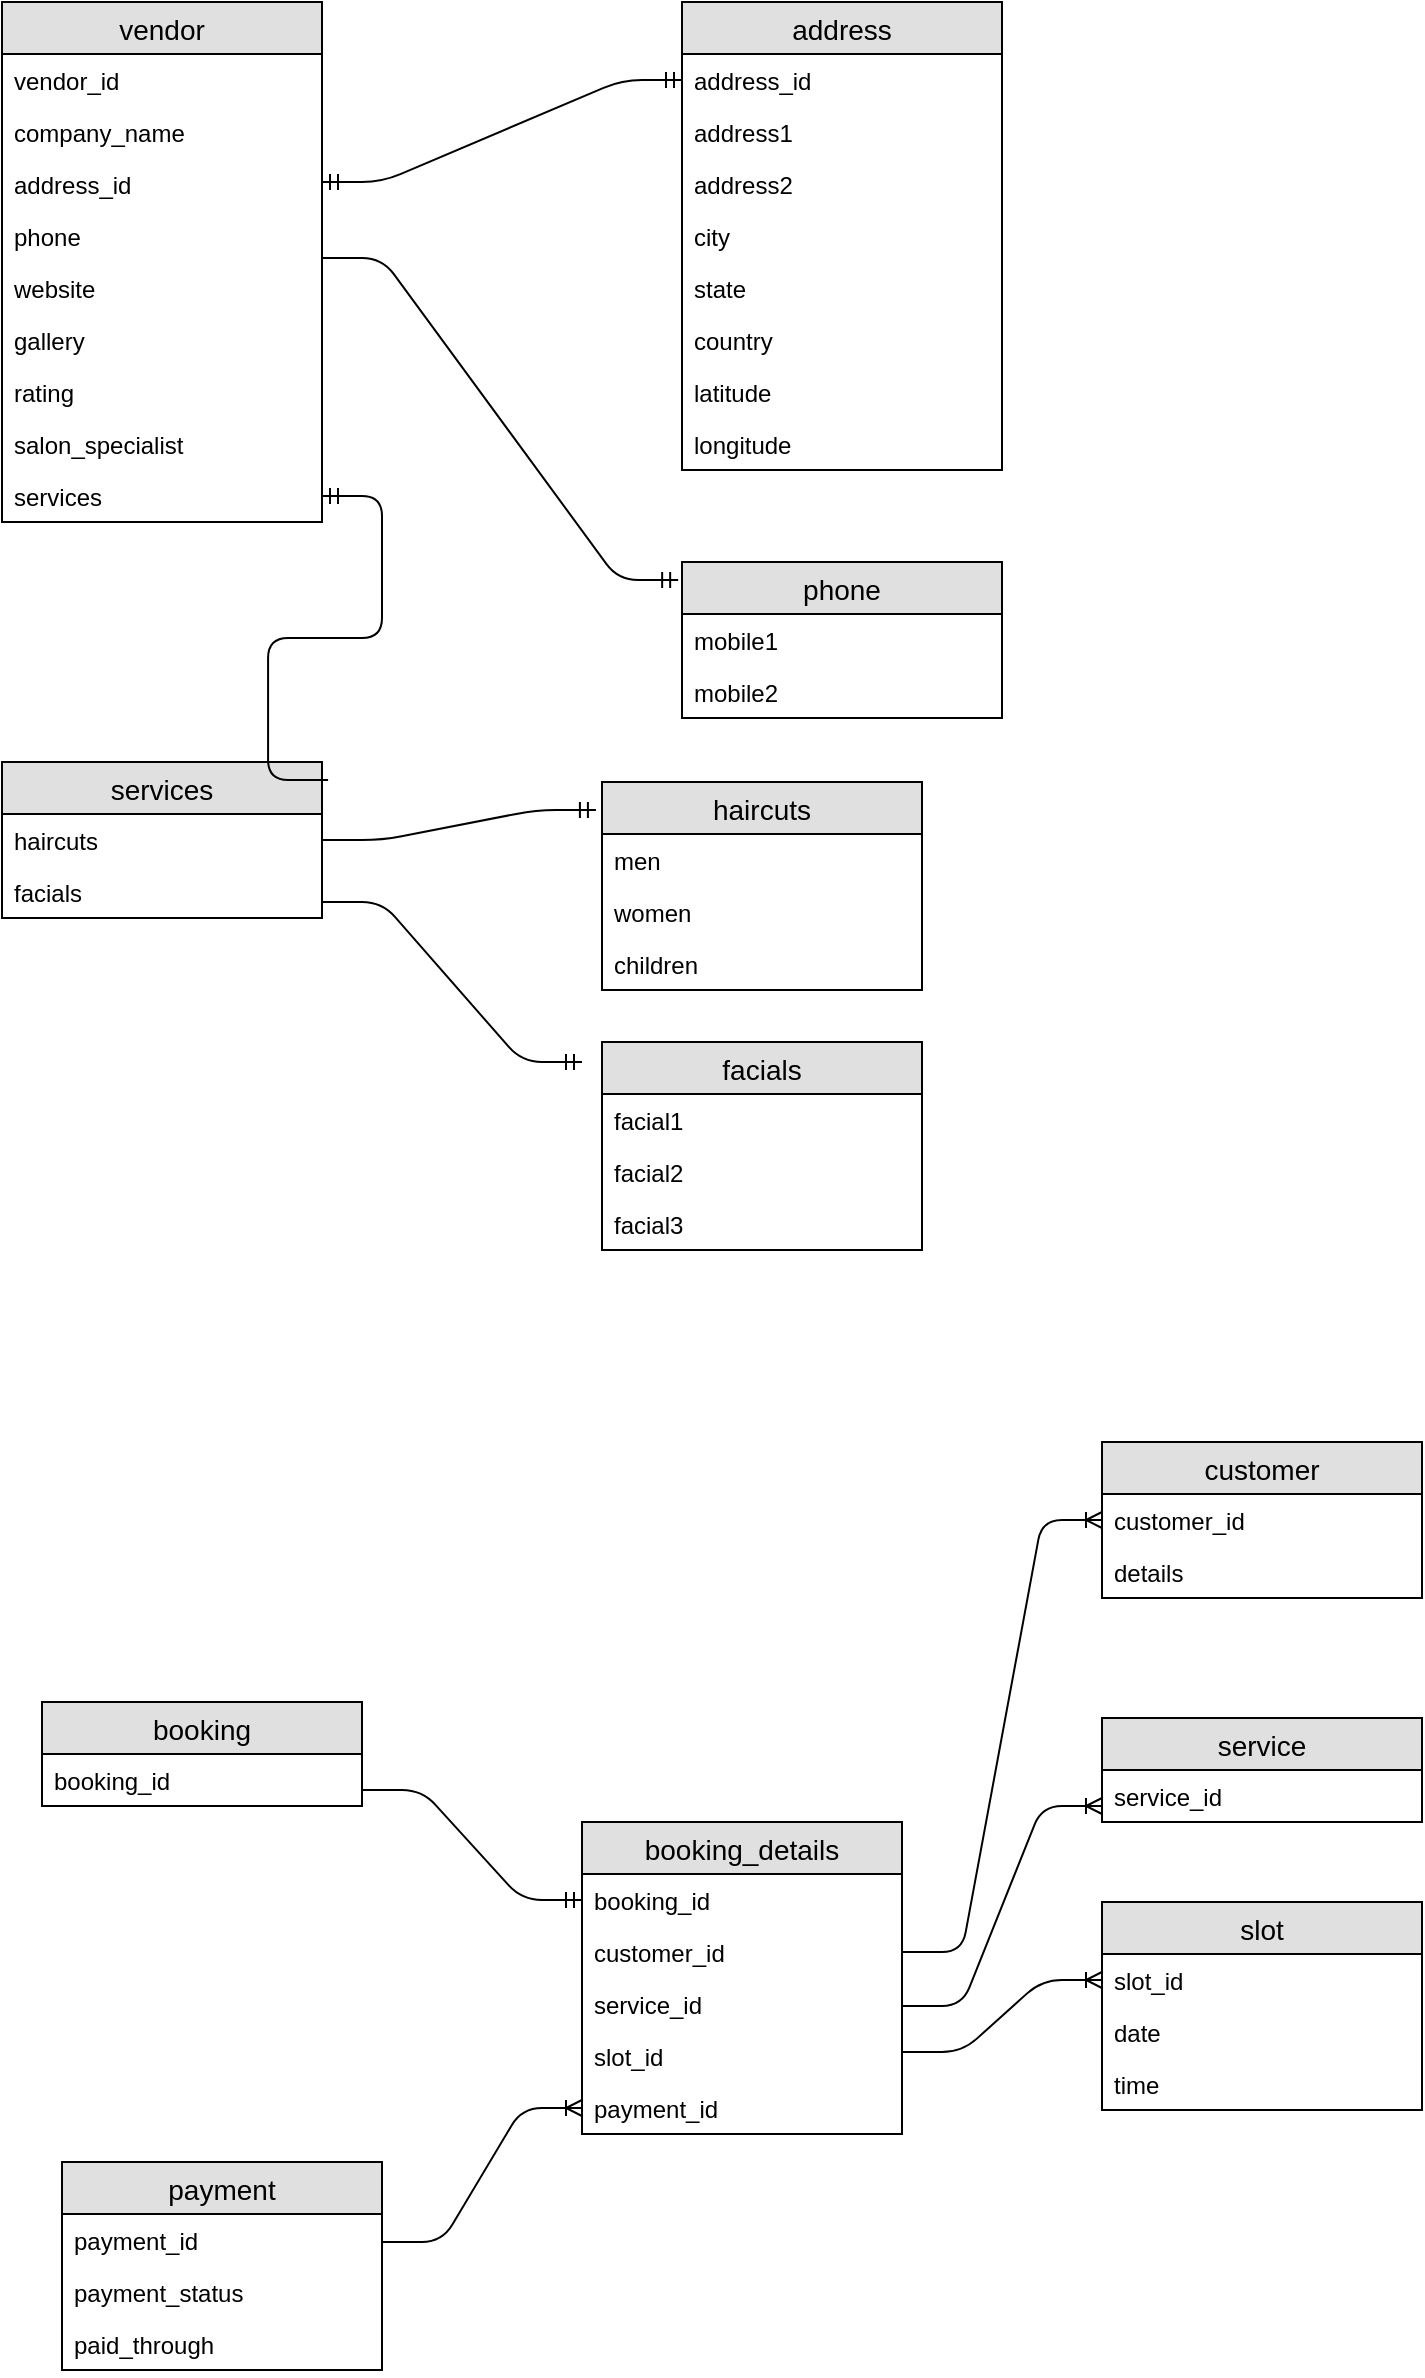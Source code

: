 <mxfile version="12.3.3" type="github" pages="1">
  <diagram id="6Ot24iPqNrYB9kydtLQv" name="Page-1">
    <mxGraphModel dx="1070" dy="579" grid="1" gridSize="10" guides="1" tooltips="1" connect="1" arrows="1" fold="1" page="1" pageScale="1" pageWidth="850" pageHeight="1100" math="0" shadow="0">
      <root>
        <mxCell id="0"/>
        <mxCell id="1" parent="0"/>
        <mxCell id="uFHZn2Cr9thE2j85Ta_8-3" value="vendor" style="swimlane;fontStyle=0;childLayout=stackLayout;horizontal=1;startSize=26;fillColor=#e0e0e0;horizontalStack=0;resizeParent=1;resizeParentMax=0;resizeLast=0;collapsible=1;marginBottom=0;swimlaneFillColor=#ffffff;align=center;fontSize=14;" vertex="1" parent="1">
          <mxGeometry x="20" y="20" width="160" height="260" as="geometry"/>
        </mxCell>
        <mxCell id="uFHZn2Cr9thE2j85Ta_8-4" value="vendor_id&#xa;" style="text;strokeColor=none;fillColor=none;spacingLeft=4;spacingRight=4;overflow=hidden;rotatable=0;points=[[0,0.5],[1,0.5]];portConstraint=eastwest;fontSize=12;" vertex="1" parent="uFHZn2Cr9thE2j85Ta_8-3">
          <mxGeometry y="26" width="160" height="26" as="geometry"/>
        </mxCell>
        <mxCell id="uFHZn2Cr9thE2j85Ta_8-5" value="company_name" style="text;strokeColor=none;fillColor=none;spacingLeft=4;spacingRight=4;overflow=hidden;rotatable=0;points=[[0,0.5],[1,0.5]];portConstraint=eastwest;fontSize=12;" vertex="1" parent="uFHZn2Cr9thE2j85Ta_8-3">
          <mxGeometry y="52" width="160" height="26" as="geometry"/>
        </mxCell>
        <mxCell id="uFHZn2Cr9thE2j85Ta_8-6" value="address_id&#xa;" style="text;strokeColor=none;fillColor=none;spacingLeft=4;spacingRight=4;overflow=hidden;rotatable=0;points=[[0,0.5],[1,0.5]];portConstraint=eastwest;fontSize=12;" vertex="1" parent="uFHZn2Cr9thE2j85Ta_8-3">
          <mxGeometry y="78" width="160" height="26" as="geometry"/>
        </mxCell>
        <mxCell id="uFHZn2Cr9thE2j85Ta_8-7" value="phone" style="text;strokeColor=none;fillColor=none;spacingLeft=4;spacingRight=4;overflow=hidden;rotatable=0;points=[[0,0.5],[1,0.5]];portConstraint=eastwest;fontSize=12;" vertex="1" parent="uFHZn2Cr9thE2j85Ta_8-3">
          <mxGeometry y="104" width="160" height="26" as="geometry"/>
        </mxCell>
        <mxCell id="uFHZn2Cr9thE2j85Ta_8-22" value="website&#xa;" style="text;strokeColor=none;fillColor=none;spacingLeft=4;spacingRight=4;overflow=hidden;rotatable=0;points=[[0,0.5],[1,0.5]];portConstraint=eastwest;fontSize=12;" vertex="1" parent="uFHZn2Cr9thE2j85Ta_8-3">
          <mxGeometry y="130" width="160" height="26" as="geometry"/>
        </mxCell>
        <mxCell id="uFHZn2Cr9thE2j85Ta_8-54" value="gallery&#xa;" style="text;strokeColor=none;fillColor=none;spacingLeft=4;spacingRight=4;overflow=hidden;rotatable=0;points=[[0,0.5],[1,0.5]];portConstraint=eastwest;fontSize=12;" vertex="1" parent="uFHZn2Cr9thE2j85Ta_8-3">
          <mxGeometry y="156" width="160" height="26" as="geometry"/>
        </mxCell>
        <mxCell id="uFHZn2Cr9thE2j85Ta_8-55" value="rating" style="text;strokeColor=none;fillColor=none;spacingLeft=4;spacingRight=4;overflow=hidden;rotatable=0;points=[[0,0.5],[1,0.5]];portConstraint=eastwest;fontSize=12;" vertex="1" parent="uFHZn2Cr9thE2j85Ta_8-3">
          <mxGeometry y="182" width="160" height="26" as="geometry"/>
        </mxCell>
        <mxCell id="uFHZn2Cr9thE2j85Ta_8-56" value="salon_specialist" style="text;strokeColor=none;fillColor=none;spacingLeft=4;spacingRight=4;overflow=hidden;rotatable=0;points=[[0,0.5],[1,0.5]];portConstraint=eastwest;fontSize=12;" vertex="1" parent="uFHZn2Cr9thE2j85Ta_8-3">
          <mxGeometry y="208" width="160" height="26" as="geometry"/>
        </mxCell>
        <mxCell id="uFHZn2Cr9thE2j85Ta_8-32" value="services" style="text;strokeColor=none;fillColor=none;spacingLeft=4;spacingRight=4;overflow=hidden;rotatable=0;points=[[0,0.5],[1,0.5]];portConstraint=eastwest;fontSize=12;" vertex="1" parent="uFHZn2Cr9thE2j85Ta_8-3">
          <mxGeometry y="234" width="160" height="26" as="geometry"/>
        </mxCell>
        <mxCell id="uFHZn2Cr9thE2j85Ta_8-8" value="address" style="swimlane;fontStyle=0;childLayout=stackLayout;horizontal=1;startSize=26;fillColor=#e0e0e0;horizontalStack=0;resizeParent=1;resizeParentMax=0;resizeLast=0;collapsible=1;marginBottom=0;swimlaneFillColor=#ffffff;align=center;fontSize=14;" vertex="1" parent="1">
          <mxGeometry x="360" y="20" width="160" height="234" as="geometry"/>
        </mxCell>
        <mxCell id="uFHZn2Cr9thE2j85Ta_8-9" value="address_id&#xa;" style="text;strokeColor=none;fillColor=none;spacingLeft=4;spacingRight=4;overflow=hidden;rotatable=0;points=[[0,0.5],[1,0.5]];portConstraint=eastwest;fontSize=12;" vertex="1" parent="uFHZn2Cr9thE2j85Ta_8-8">
          <mxGeometry y="26" width="160" height="26" as="geometry"/>
        </mxCell>
        <mxCell id="uFHZn2Cr9thE2j85Ta_8-10" value="address1" style="text;strokeColor=none;fillColor=none;spacingLeft=4;spacingRight=4;overflow=hidden;rotatable=0;points=[[0,0.5],[1,0.5]];portConstraint=eastwest;fontSize=12;" vertex="1" parent="uFHZn2Cr9thE2j85Ta_8-8">
          <mxGeometry y="52" width="160" height="26" as="geometry"/>
        </mxCell>
        <mxCell id="uFHZn2Cr9thE2j85Ta_8-11" value="address2&#xa;" style="text;strokeColor=none;fillColor=none;spacingLeft=4;spacingRight=4;overflow=hidden;rotatable=0;points=[[0,0.5],[1,0.5]];portConstraint=eastwest;fontSize=12;" vertex="1" parent="uFHZn2Cr9thE2j85Ta_8-8">
          <mxGeometry y="78" width="160" height="26" as="geometry"/>
        </mxCell>
        <mxCell id="uFHZn2Cr9thE2j85Ta_8-12" value="city&#xa;" style="text;strokeColor=none;fillColor=none;spacingLeft=4;spacingRight=4;overflow=hidden;rotatable=0;points=[[0,0.5],[1,0.5]];portConstraint=eastwest;fontSize=12;" vertex="1" parent="uFHZn2Cr9thE2j85Ta_8-8">
          <mxGeometry y="104" width="160" height="26" as="geometry"/>
        </mxCell>
        <mxCell id="uFHZn2Cr9thE2j85Ta_8-13" value="state&#xa;" style="text;strokeColor=none;fillColor=none;spacingLeft=4;spacingRight=4;overflow=hidden;rotatable=0;points=[[0,0.5],[1,0.5]];portConstraint=eastwest;fontSize=12;" vertex="1" parent="uFHZn2Cr9thE2j85Ta_8-8">
          <mxGeometry y="130" width="160" height="26" as="geometry"/>
        </mxCell>
        <mxCell id="uFHZn2Cr9thE2j85Ta_8-17" value="country" style="text;strokeColor=none;fillColor=none;spacingLeft=4;spacingRight=4;overflow=hidden;rotatable=0;points=[[0,0.5],[1,0.5]];portConstraint=eastwest;fontSize=12;" vertex="1" parent="uFHZn2Cr9thE2j85Ta_8-8">
          <mxGeometry y="156" width="160" height="26" as="geometry"/>
        </mxCell>
        <mxCell id="uFHZn2Cr9thE2j85Ta_8-14" value="latitude" style="text;strokeColor=none;fillColor=none;spacingLeft=4;spacingRight=4;overflow=hidden;rotatable=0;points=[[0,0.5],[1,0.5]];portConstraint=eastwest;fontSize=12;" vertex="1" parent="uFHZn2Cr9thE2j85Ta_8-8">
          <mxGeometry y="182" width="160" height="26" as="geometry"/>
        </mxCell>
        <mxCell id="uFHZn2Cr9thE2j85Ta_8-15" value="longitude&#xa;" style="text;strokeColor=none;fillColor=none;spacingLeft=4;spacingRight=4;overflow=hidden;rotatable=0;points=[[0,0.5],[1,0.5]];portConstraint=eastwest;fontSize=12;" vertex="1" parent="uFHZn2Cr9thE2j85Ta_8-8">
          <mxGeometry y="208" width="160" height="26" as="geometry"/>
        </mxCell>
        <mxCell id="uFHZn2Cr9thE2j85Ta_8-18" value="phone" style="swimlane;fontStyle=0;childLayout=stackLayout;horizontal=1;startSize=26;fillColor=#e0e0e0;horizontalStack=0;resizeParent=1;resizeParentMax=0;resizeLast=0;collapsible=1;marginBottom=0;swimlaneFillColor=#ffffff;align=center;fontSize=14;" vertex="1" parent="1">
          <mxGeometry x="360" y="300" width="160" height="78" as="geometry"/>
        </mxCell>
        <mxCell id="uFHZn2Cr9thE2j85Ta_8-19" value="mobile1&#xa;" style="text;strokeColor=none;fillColor=none;spacingLeft=4;spacingRight=4;overflow=hidden;rotatable=0;points=[[0,0.5],[1,0.5]];portConstraint=eastwest;fontSize=12;" vertex="1" parent="uFHZn2Cr9thE2j85Ta_8-18">
          <mxGeometry y="26" width="160" height="26" as="geometry"/>
        </mxCell>
        <mxCell id="uFHZn2Cr9thE2j85Ta_8-20" value="mobile2&#xa;" style="text;strokeColor=none;fillColor=none;spacingLeft=4;spacingRight=4;overflow=hidden;rotatable=0;points=[[0,0.5],[1,0.5]];portConstraint=eastwest;fontSize=12;" vertex="1" parent="uFHZn2Cr9thE2j85Ta_8-18">
          <mxGeometry y="52" width="160" height="26" as="geometry"/>
        </mxCell>
        <mxCell id="uFHZn2Cr9thE2j85Ta_8-26" value="" style="edgeStyle=entityRelationEdgeStyle;fontSize=12;html=1;endArrow=ERmandOne;startArrow=ERmandOne;entryX=0;entryY=0.5;entryDx=0;entryDy=0;" edge="1" parent="1" target="uFHZn2Cr9thE2j85Ta_8-9">
          <mxGeometry width="100" height="100" relative="1" as="geometry">
            <mxPoint x="180" y="110" as="sourcePoint"/>
            <mxPoint x="280" y="10" as="targetPoint"/>
          </mxGeometry>
        </mxCell>
        <mxCell id="uFHZn2Cr9thE2j85Ta_8-27" value="" style="edgeStyle=entityRelationEdgeStyle;fontSize=12;html=1;endArrow=ERmandOne;entryX=-0.012;entryY=0.115;entryDx=0;entryDy=0;entryPerimeter=0;" edge="1" parent="1" target="uFHZn2Cr9thE2j85Ta_8-18">
          <mxGeometry width="100" height="100" relative="1" as="geometry">
            <mxPoint x="180" y="148" as="sourcePoint"/>
            <mxPoint x="350" y="310" as="targetPoint"/>
          </mxGeometry>
        </mxCell>
        <mxCell id="uFHZn2Cr9thE2j85Ta_8-28" value="services" style="swimlane;fontStyle=0;childLayout=stackLayout;horizontal=1;startSize=26;fillColor=#e0e0e0;horizontalStack=0;resizeParent=1;resizeParentMax=0;resizeLast=0;collapsible=1;marginBottom=0;swimlaneFillColor=#ffffff;align=center;fontSize=14;" vertex="1" parent="1">
          <mxGeometry x="20" y="400" width="160" height="78" as="geometry"/>
        </mxCell>
        <mxCell id="uFHZn2Cr9thE2j85Ta_8-29" value="haircuts&#xa;" style="text;strokeColor=none;fillColor=none;spacingLeft=4;spacingRight=4;overflow=hidden;rotatable=0;points=[[0,0.5],[1,0.5]];portConstraint=eastwest;fontSize=12;" vertex="1" parent="uFHZn2Cr9thE2j85Ta_8-28">
          <mxGeometry y="26" width="160" height="26" as="geometry"/>
        </mxCell>
        <mxCell id="uFHZn2Cr9thE2j85Ta_8-30" value="facials" style="text;strokeColor=none;fillColor=none;spacingLeft=4;spacingRight=4;overflow=hidden;rotatable=0;points=[[0,0.5],[1,0.5]];portConstraint=eastwest;fontSize=12;" vertex="1" parent="uFHZn2Cr9thE2j85Ta_8-28">
          <mxGeometry y="52" width="160" height="26" as="geometry"/>
        </mxCell>
        <mxCell id="uFHZn2Cr9thE2j85Ta_8-33" value="" style="edgeStyle=entityRelationEdgeStyle;fontSize=12;html=1;endArrow=ERmandOne;exitX=1.019;exitY=0.115;exitDx=0;exitDy=0;exitPerimeter=0;" edge="1" parent="1" source="uFHZn2Cr9thE2j85Ta_8-28" target="uFHZn2Cr9thE2j85Ta_8-32">
          <mxGeometry width="100" height="100" relative="1" as="geometry">
            <mxPoint x="190" y="410" as="sourcePoint"/>
            <mxPoint x="20" y="190" as="targetPoint"/>
          </mxGeometry>
        </mxCell>
        <mxCell id="uFHZn2Cr9thE2j85Ta_8-34" value="haircuts" style="swimlane;fontStyle=0;childLayout=stackLayout;horizontal=1;startSize=26;fillColor=#e0e0e0;horizontalStack=0;resizeParent=1;resizeParentMax=0;resizeLast=0;collapsible=1;marginBottom=0;swimlaneFillColor=#ffffff;align=center;fontSize=14;" vertex="1" parent="1">
          <mxGeometry x="320" y="410" width="160" height="104" as="geometry"/>
        </mxCell>
        <mxCell id="uFHZn2Cr9thE2j85Ta_8-35" value="men" style="text;strokeColor=none;fillColor=none;spacingLeft=4;spacingRight=4;overflow=hidden;rotatable=0;points=[[0,0.5],[1,0.5]];portConstraint=eastwest;fontSize=12;" vertex="1" parent="uFHZn2Cr9thE2j85Ta_8-34">
          <mxGeometry y="26" width="160" height="26" as="geometry"/>
        </mxCell>
        <mxCell id="uFHZn2Cr9thE2j85Ta_8-36" value="women" style="text;strokeColor=none;fillColor=none;spacingLeft=4;spacingRight=4;overflow=hidden;rotatable=0;points=[[0,0.5],[1,0.5]];portConstraint=eastwest;fontSize=12;" vertex="1" parent="uFHZn2Cr9thE2j85Ta_8-34">
          <mxGeometry y="52" width="160" height="26" as="geometry"/>
        </mxCell>
        <mxCell id="uFHZn2Cr9thE2j85Ta_8-37" value="children&#xa;" style="text;strokeColor=none;fillColor=none;spacingLeft=4;spacingRight=4;overflow=hidden;rotatable=0;points=[[0,0.5],[1,0.5]];portConstraint=eastwest;fontSize=12;" vertex="1" parent="uFHZn2Cr9thE2j85Ta_8-34">
          <mxGeometry y="78" width="160" height="26" as="geometry"/>
        </mxCell>
        <mxCell id="uFHZn2Cr9thE2j85Ta_8-38" value="facials" style="swimlane;fontStyle=0;childLayout=stackLayout;horizontal=1;startSize=26;fillColor=#e0e0e0;horizontalStack=0;resizeParent=1;resizeParentMax=0;resizeLast=0;collapsible=1;marginBottom=0;swimlaneFillColor=#ffffff;align=center;fontSize=14;" vertex="1" parent="1">
          <mxGeometry x="320" y="540" width="160" height="104" as="geometry"/>
        </mxCell>
        <mxCell id="uFHZn2Cr9thE2j85Ta_8-39" value="facial1&#xa;" style="text;strokeColor=none;fillColor=none;spacingLeft=4;spacingRight=4;overflow=hidden;rotatable=0;points=[[0,0.5],[1,0.5]];portConstraint=eastwest;fontSize=12;" vertex="1" parent="uFHZn2Cr9thE2j85Ta_8-38">
          <mxGeometry y="26" width="160" height="26" as="geometry"/>
        </mxCell>
        <mxCell id="uFHZn2Cr9thE2j85Ta_8-40" value="facial2" style="text;strokeColor=none;fillColor=none;spacingLeft=4;spacingRight=4;overflow=hidden;rotatable=0;points=[[0,0.5],[1,0.5]];portConstraint=eastwest;fontSize=12;" vertex="1" parent="uFHZn2Cr9thE2j85Ta_8-38">
          <mxGeometry y="52" width="160" height="26" as="geometry"/>
        </mxCell>
        <mxCell id="uFHZn2Cr9thE2j85Ta_8-41" value="facial3&#xa;" style="text;strokeColor=none;fillColor=none;spacingLeft=4;spacingRight=4;overflow=hidden;rotatable=0;points=[[0,0.5],[1,0.5]];portConstraint=eastwest;fontSize=12;" vertex="1" parent="uFHZn2Cr9thE2j85Ta_8-38">
          <mxGeometry y="78" width="160" height="26" as="geometry"/>
        </mxCell>
        <mxCell id="uFHZn2Cr9thE2j85Ta_8-42" value="" style="edgeStyle=entityRelationEdgeStyle;fontSize=12;html=1;endArrow=ERmandOne;entryX=-0.019;entryY=0.135;entryDx=0;entryDy=0;entryPerimeter=0;" edge="1" parent="1" target="uFHZn2Cr9thE2j85Ta_8-34">
          <mxGeometry width="100" height="100" relative="1" as="geometry">
            <mxPoint x="180" y="439" as="sourcePoint"/>
            <mxPoint x="280" y="339" as="targetPoint"/>
          </mxGeometry>
        </mxCell>
        <mxCell id="uFHZn2Cr9thE2j85Ta_8-43" value="" style="edgeStyle=entityRelationEdgeStyle;fontSize=12;html=1;endArrow=ERmandOne;" edge="1" parent="1">
          <mxGeometry width="100" height="100" relative="1" as="geometry">
            <mxPoint x="180" y="470" as="sourcePoint"/>
            <mxPoint x="310" y="550" as="targetPoint"/>
          </mxGeometry>
        </mxCell>
        <mxCell id="uFHZn2Cr9thE2j85Ta_8-45" value="booking" style="swimlane;fontStyle=0;childLayout=stackLayout;horizontal=1;startSize=26;fillColor=#e0e0e0;horizontalStack=0;resizeParent=1;resizeParentMax=0;resizeLast=0;collapsible=1;marginBottom=0;swimlaneFillColor=#ffffff;align=center;fontSize=14;" vertex="1" parent="1">
          <mxGeometry x="40" y="870" width="160" height="52" as="geometry"/>
        </mxCell>
        <mxCell id="uFHZn2Cr9thE2j85Ta_8-46" value="booking_id" style="text;strokeColor=none;fillColor=none;spacingLeft=4;spacingRight=4;overflow=hidden;rotatable=0;points=[[0,0.5],[1,0.5]];portConstraint=eastwest;fontSize=12;" vertex="1" parent="uFHZn2Cr9thE2j85Ta_8-45">
          <mxGeometry y="26" width="160" height="26" as="geometry"/>
        </mxCell>
        <mxCell id="uFHZn2Cr9thE2j85Ta_8-49" value="booking_details" style="swimlane;fontStyle=0;childLayout=stackLayout;horizontal=1;startSize=26;fillColor=#e0e0e0;horizontalStack=0;resizeParent=1;resizeParentMax=0;resizeLast=0;collapsible=1;marginBottom=0;swimlaneFillColor=#ffffff;align=center;fontSize=14;" vertex="1" parent="1">
          <mxGeometry x="310" y="930" width="160" height="156" as="geometry"/>
        </mxCell>
        <mxCell id="uFHZn2Cr9thE2j85Ta_8-50" value="booking_id" style="text;strokeColor=none;fillColor=none;spacingLeft=4;spacingRight=4;overflow=hidden;rotatable=0;points=[[0,0.5],[1,0.5]];portConstraint=eastwest;fontSize=12;" vertex="1" parent="uFHZn2Cr9thE2j85Ta_8-49">
          <mxGeometry y="26" width="160" height="26" as="geometry"/>
        </mxCell>
        <mxCell id="uFHZn2Cr9thE2j85Ta_8-51" value="customer_id" style="text;strokeColor=none;fillColor=none;spacingLeft=4;spacingRight=4;overflow=hidden;rotatable=0;points=[[0,0.5],[1,0.5]];portConstraint=eastwest;fontSize=12;" vertex="1" parent="uFHZn2Cr9thE2j85Ta_8-49">
          <mxGeometry y="52" width="160" height="26" as="geometry"/>
        </mxCell>
        <mxCell id="uFHZn2Cr9thE2j85Ta_8-70" value="service_id&#xa;" style="text;strokeColor=none;fillColor=none;spacingLeft=4;spacingRight=4;overflow=hidden;rotatable=0;points=[[0,0.5],[1,0.5]];portConstraint=eastwest;fontSize=12;" vertex="1" parent="uFHZn2Cr9thE2j85Ta_8-49">
          <mxGeometry y="78" width="160" height="26" as="geometry"/>
        </mxCell>
        <mxCell id="uFHZn2Cr9thE2j85Ta_8-77" value="slot_id" style="text;strokeColor=none;fillColor=none;spacingLeft=4;spacingRight=4;overflow=hidden;rotatable=0;points=[[0,0.5],[1,0.5]];portConstraint=eastwest;fontSize=12;" vertex="1" parent="uFHZn2Cr9thE2j85Ta_8-49">
          <mxGeometry y="104" width="160" height="26" as="geometry"/>
        </mxCell>
        <mxCell id="uFHZn2Cr9thE2j85Ta_8-52" value="payment_id" style="text;strokeColor=none;fillColor=none;spacingLeft=4;spacingRight=4;overflow=hidden;rotatable=0;points=[[0,0.5],[1,0.5]];portConstraint=eastwest;fontSize=12;" vertex="1" parent="uFHZn2Cr9thE2j85Ta_8-49">
          <mxGeometry y="130" width="160" height="26" as="geometry"/>
        </mxCell>
        <mxCell id="uFHZn2Cr9thE2j85Ta_8-57" value="" style="edgeStyle=entityRelationEdgeStyle;fontSize=12;html=1;endArrow=ERmandOne;entryX=0;entryY=0.5;entryDx=0;entryDy=0;" edge="1" parent="1" target="uFHZn2Cr9thE2j85Ta_8-50">
          <mxGeometry width="100" height="100" relative="1" as="geometry">
            <mxPoint x="200" y="914" as="sourcePoint"/>
            <mxPoint x="300" y="814" as="targetPoint"/>
          </mxGeometry>
        </mxCell>
        <mxCell id="uFHZn2Cr9thE2j85Ta_8-58" value="customer" style="swimlane;fontStyle=0;childLayout=stackLayout;horizontal=1;startSize=26;fillColor=#e0e0e0;horizontalStack=0;resizeParent=1;resizeParentMax=0;resizeLast=0;collapsible=1;marginBottom=0;swimlaneFillColor=#ffffff;align=center;fontSize=14;" vertex="1" parent="1">
          <mxGeometry x="570" y="740" width="160" height="78" as="geometry"/>
        </mxCell>
        <mxCell id="uFHZn2Cr9thE2j85Ta_8-59" value="customer_id&#xa;" style="text;strokeColor=none;fillColor=none;spacingLeft=4;spacingRight=4;overflow=hidden;rotatable=0;points=[[0,0.5],[1,0.5]];portConstraint=eastwest;fontSize=12;" vertex="1" parent="uFHZn2Cr9thE2j85Ta_8-58">
          <mxGeometry y="26" width="160" height="26" as="geometry"/>
        </mxCell>
        <mxCell id="uFHZn2Cr9thE2j85Ta_8-60" value="details" style="text;strokeColor=none;fillColor=none;spacingLeft=4;spacingRight=4;overflow=hidden;rotatable=0;points=[[0,0.5],[1,0.5]];portConstraint=eastwest;fontSize=12;" vertex="1" parent="uFHZn2Cr9thE2j85Ta_8-58">
          <mxGeometry y="52" width="160" height="26" as="geometry"/>
        </mxCell>
        <mxCell id="uFHZn2Cr9thE2j85Ta_8-62" value="" style="edgeStyle=entityRelationEdgeStyle;fontSize=12;html=1;endArrow=ERoneToMany;exitX=1;exitY=0.5;exitDx=0;exitDy=0;" edge="1" parent="1" source="uFHZn2Cr9thE2j85Ta_8-51">
          <mxGeometry width="100" height="100" relative="1" as="geometry">
            <mxPoint x="470" y="879" as="sourcePoint"/>
            <mxPoint x="570" y="779" as="targetPoint"/>
          </mxGeometry>
        </mxCell>
        <mxCell id="uFHZn2Cr9thE2j85Ta_8-65" value="service" style="swimlane;fontStyle=0;childLayout=stackLayout;horizontal=1;startSize=26;fillColor=#e0e0e0;horizontalStack=0;resizeParent=1;resizeParentMax=0;resizeLast=0;collapsible=1;marginBottom=0;swimlaneFillColor=#ffffff;align=center;fontSize=14;" vertex="1" parent="1">
          <mxGeometry x="570" y="878" width="160" height="52" as="geometry"/>
        </mxCell>
        <mxCell id="uFHZn2Cr9thE2j85Ta_8-66" value="service_id" style="text;strokeColor=none;fillColor=none;spacingLeft=4;spacingRight=4;overflow=hidden;rotatable=0;points=[[0,0.5],[1,0.5]];portConstraint=eastwest;fontSize=12;" vertex="1" parent="uFHZn2Cr9thE2j85Ta_8-65">
          <mxGeometry y="26" width="160" height="26" as="geometry"/>
        </mxCell>
        <mxCell id="uFHZn2Cr9thE2j85Ta_8-69" value="" style="edgeStyle=entityRelationEdgeStyle;fontSize=12;html=1;endArrow=ERoneToMany;" edge="1" parent="1">
          <mxGeometry width="100" height="100" relative="1" as="geometry">
            <mxPoint x="470" y="1022" as="sourcePoint"/>
            <mxPoint x="570" y="922" as="targetPoint"/>
          </mxGeometry>
        </mxCell>
        <mxCell id="uFHZn2Cr9thE2j85Ta_8-71" value="slot" style="swimlane;fontStyle=0;childLayout=stackLayout;horizontal=1;startSize=26;fillColor=#e0e0e0;horizontalStack=0;resizeParent=1;resizeParentMax=0;resizeLast=0;collapsible=1;marginBottom=0;swimlaneFillColor=#ffffff;align=center;fontSize=14;" vertex="1" parent="1">
          <mxGeometry x="570" y="970" width="160" height="104" as="geometry"/>
        </mxCell>
        <mxCell id="uFHZn2Cr9thE2j85Ta_8-72" value="slot_id" style="text;strokeColor=none;fillColor=none;spacingLeft=4;spacingRight=4;overflow=hidden;rotatable=0;points=[[0,0.5],[1,0.5]];portConstraint=eastwest;fontSize=12;" vertex="1" parent="uFHZn2Cr9thE2j85Ta_8-71">
          <mxGeometry y="26" width="160" height="26" as="geometry"/>
        </mxCell>
        <mxCell id="uFHZn2Cr9thE2j85Ta_8-73" value="date" style="text;strokeColor=none;fillColor=none;spacingLeft=4;spacingRight=4;overflow=hidden;rotatable=0;points=[[0,0.5],[1,0.5]];portConstraint=eastwest;fontSize=12;" vertex="1" parent="uFHZn2Cr9thE2j85Ta_8-71">
          <mxGeometry y="52" width="160" height="26" as="geometry"/>
        </mxCell>
        <mxCell id="uFHZn2Cr9thE2j85Ta_8-74" value="time" style="text;strokeColor=none;fillColor=none;spacingLeft=4;spacingRight=4;overflow=hidden;rotatable=0;points=[[0,0.5],[1,0.5]];portConstraint=eastwest;fontSize=12;" vertex="1" parent="uFHZn2Cr9thE2j85Ta_8-71">
          <mxGeometry y="78" width="160" height="26" as="geometry"/>
        </mxCell>
        <mxCell id="uFHZn2Cr9thE2j85Ta_8-75" value="" style="edgeStyle=entityRelationEdgeStyle;fontSize=12;html=1;endArrow=ERoneToMany;entryX=0;entryY=0.5;entryDx=0;entryDy=0;" edge="1" parent="1" target="uFHZn2Cr9thE2j85Ta_8-72">
          <mxGeometry width="100" height="100" relative="1" as="geometry">
            <mxPoint x="470" y="1045" as="sourcePoint"/>
            <mxPoint x="560" y="1010" as="targetPoint"/>
          </mxGeometry>
        </mxCell>
        <mxCell id="uFHZn2Cr9thE2j85Ta_8-78" value="payment" style="swimlane;fontStyle=0;childLayout=stackLayout;horizontal=1;startSize=26;fillColor=#e0e0e0;horizontalStack=0;resizeParent=1;resizeParentMax=0;resizeLast=0;collapsible=1;marginBottom=0;swimlaneFillColor=#ffffff;align=center;fontSize=14;" vertex="1" parent="1">
          <mxGeometry x="50" y="1100" width="160" height="104" as="geometry"/>
        </mxCell>
        <mxCell id="uFHZn2Cr9thE2j85Ta_8-79" value="payment_id" style="text;strokeColor=none;fillColor=none;spacingLeft=4;spacingRight=4;overflow=hidden;rotatable=0;points=[[0,0.5],[1,0.5]];portConstraint=eastwest;fontSize=12;" vertex="1" parent="uFHZn2Cr9thE2j85Ta_8-78">
          <mxGeometry y="26" width="160" height="26" as="geometry"/>
        </mxCell>
        <mxCell id="uFHZn2Cr9thE2j85Ta_8-80" value="payment_status" style="text;strokeColor=none;fillColor=none;spacingLeft=4;spacingRight=4;overflow=hidden;rotatable=0;points=[[0,0.5],[1,0.5]];portConstraint=eastwest;fontSize=12;" vertex="1" parent="uFHZn2Cr9thE2j85Ta_8-78">
          <mxGeometry y="52" width="160" height="26" as="geometry"/>
        </mxCell>
        <mxCell id="uFHZn2Cr9thE2j85Ta_8-81" value="paid_through" style="text;strokeColor=none;fillColor=none;spacingLeft=4;spacingRight=4;overflow=hidden;rotatable=0;points=[[0,0.5],[1,0.5]];portConstraint=eastwest;fontSize=12;" vertex="1" parent="uFHZn2Cr9thE2j85Ta_8-78">
          <mxGeometry y="78" width="160" height="26" as="geometry"/>
        </mxCell>
        <mxCell id="uFHZn2Cr9thE2j85Ta_8-82" value="" style="edgeStyle=entityRelationEdgeStyle;fontSize=12;html=1;endArrow=ERoneToMany;entryX=0;entryY=0.5;entryDx=0;entryDy=0;" edge="1" parent="1" target="uFHZn2Cr9thE2j85Ta_8-52">
          <mxGeometry width="100" height="100" relative="1" as="geometry">
            <mxPoint x="210" y="1140" as="sourcePoint"/>
            <mxPoint x="310" y="1040" as="targetPoint"/>
          </mxGeometry>
        </mxCell>
      </root>
    </mxGraphModel>
  </diagram>
</mxfile>
